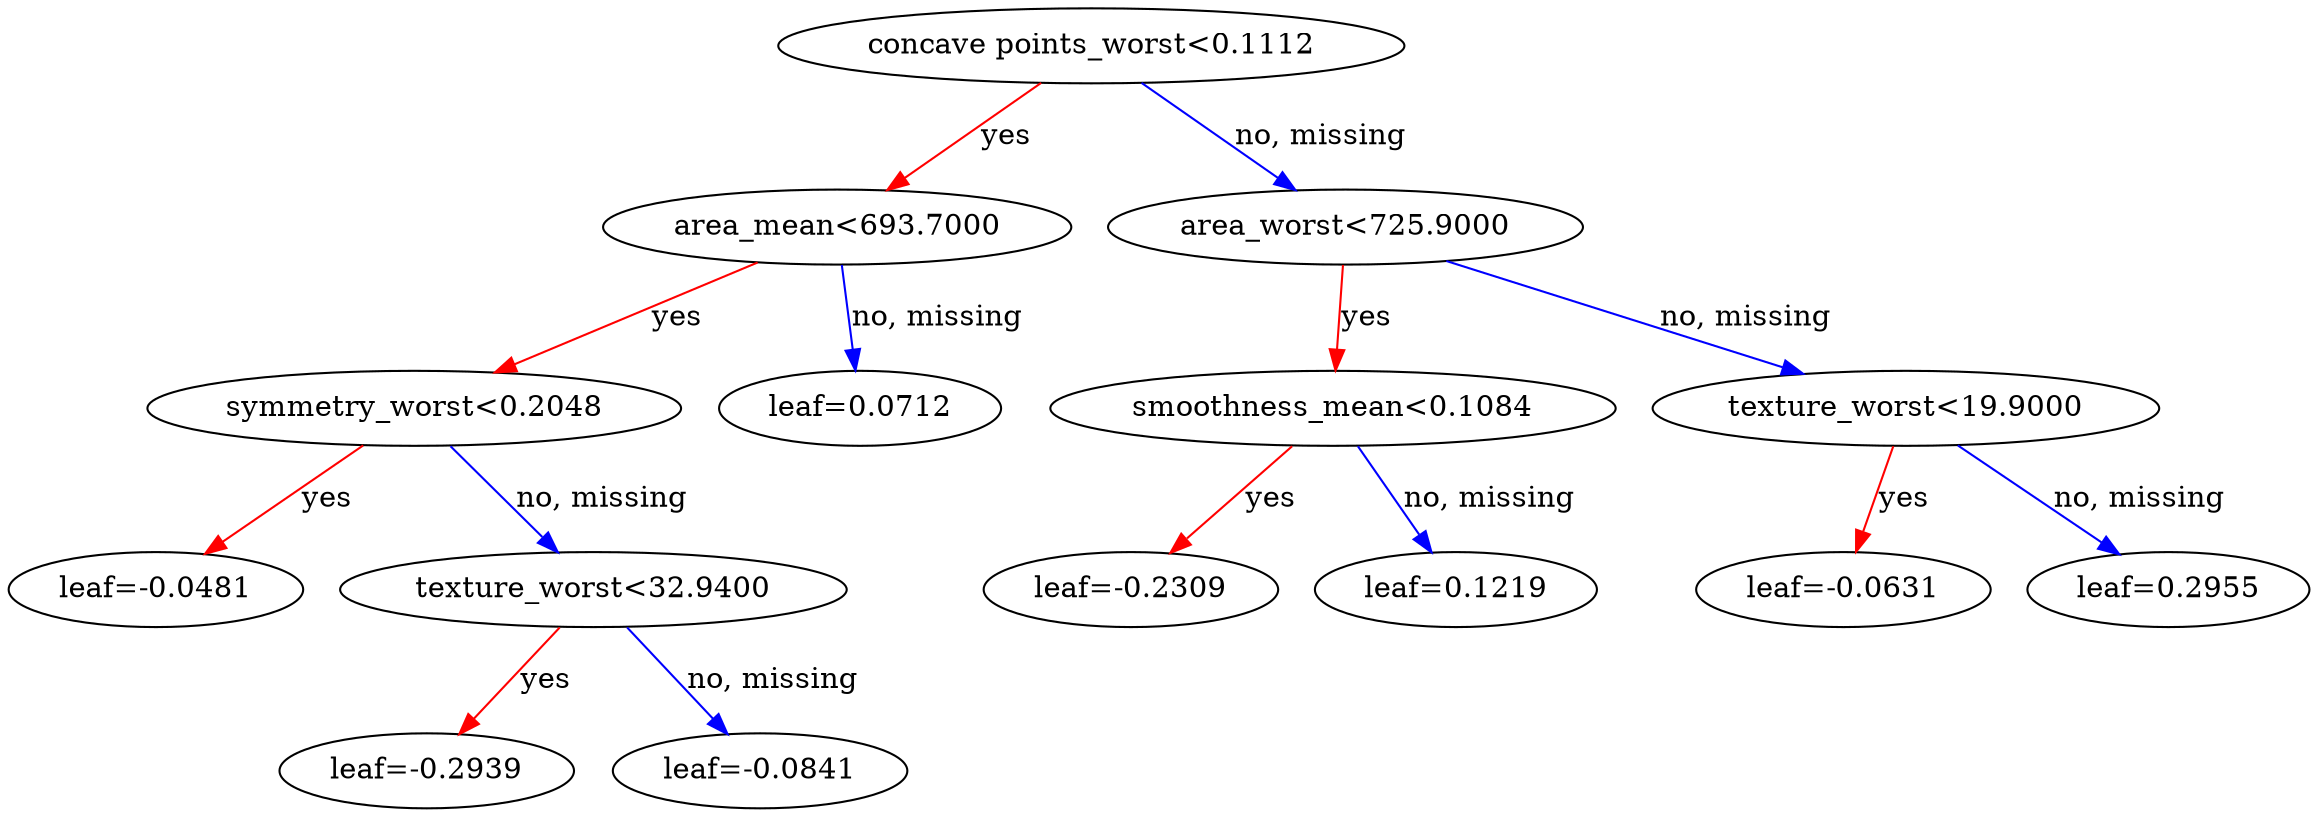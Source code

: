 digraph {
    graph [ rankdir=TB ]
    graph [ rankdir="UD" ]

    0 [ label="concave points_worst<0.1112" ]
    0 -> 1 [label="yes" color="#FF0000"]
    0 -> 2 [label="no, missing" color="#0000FF"]

    1 [ label="area_mean<693.7000" ]
    1 -> 3 [label="yes" color="#FF0000"]
    1 -> 4 [label="no, missing" color="#0000FF"]

    3 [ label="symmetry_worst<0.2048" ]
    3 -> 7 [label="yes" color="#FF0000"]
    3 -> 8 [label="no, missing" color="#0000FF"]

    7 [ label="leaf=-0.0481" ]

    8 [ label="texture_worst<32.9400" ]
    8 -> 13 [label="yes" color="#FF0000"]
    8 -> 14 [label="no, missing" color="#0000FF"]

    13 [ label="leaf=-0.2939" ]

    14 [ label="leaf=-0.0841" ]

    4 [ label="leaf=0.0712" ]

    2 [ label="area_worst<725.9000" ]
    2 -> 5 [label="yes" color="#FF0000"]
    2 -> 6 [label="no, missing" color="#0000FF"]

    5 [ label="smoothness_mean<0.1084" ]
    5 -> 9 [label="yes" color="#FF0000"]
    5 -> 10 [label="no, missing" color="#0000FF"]

    9 [ label="leaf=-0.2309" ]

    10 [ label="leaf=0.1219" ]

    6 [ label="texture_worst<19.9000" ]
    6 -> 11 [label="yes" color="#FF0000"]
    6 -> 12 [label="no, missing" color="#0000FF"]

    11 [ label="leaf=-0.0631" ]

    12 [ label="leaf=0.2955" ]
}
